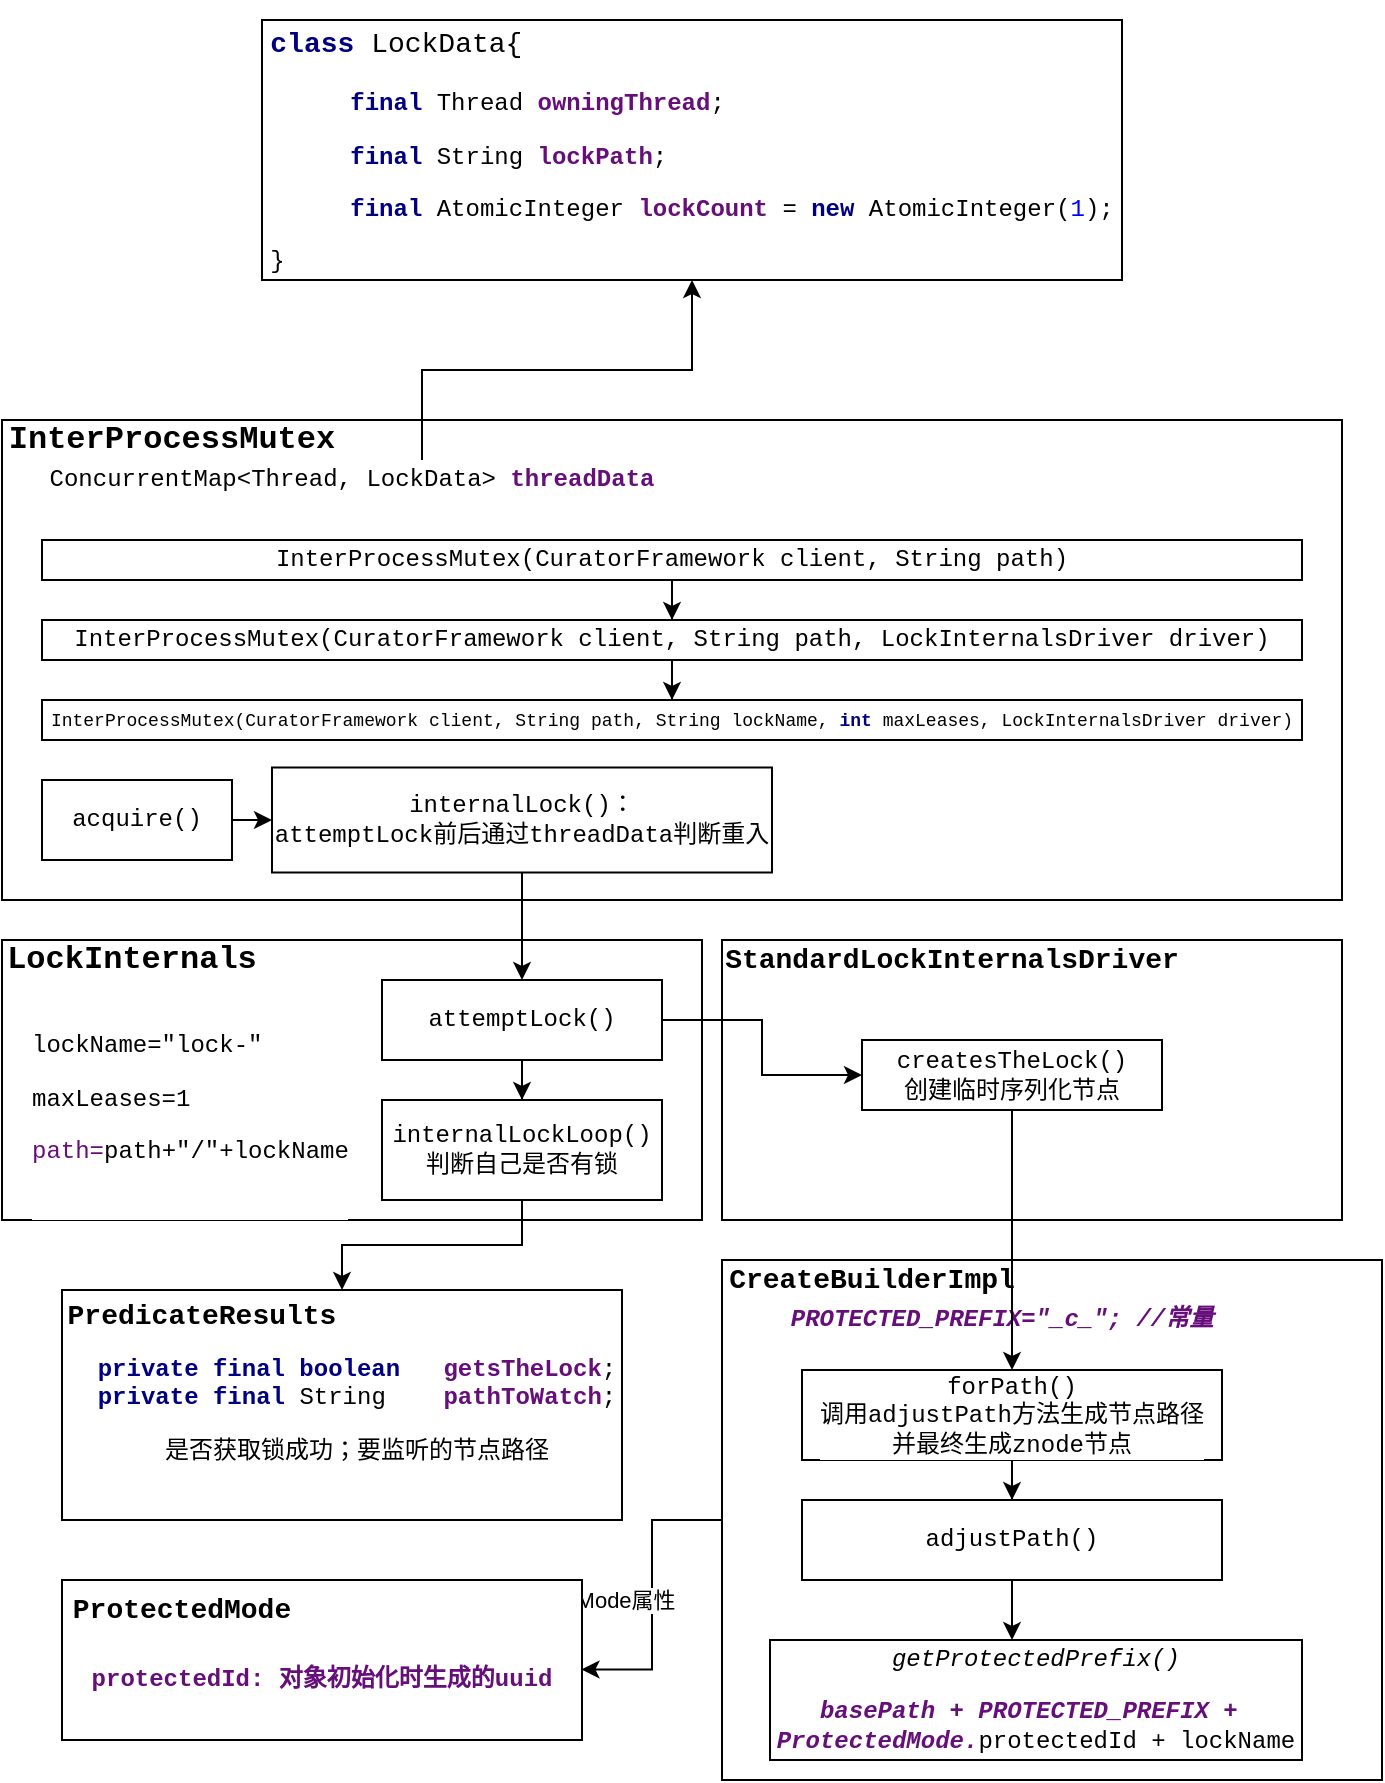 <mxfile version="13.9.9" type="device"><diagram id="GV3HNmTJgGZ05d2gfXAq" name="第 1 页"><mxGraphModel dx="1580" dy="1533" grid="1" gridSize="10" guides="1" tooltips="1" connect="1" arrows="1" fold="1" page="1" pageScale="1" pageWidth="827" pageHeight="1169" math="0" shadow="0"><root><mxCell id="0"/><mxCell id="1" parent="0"/><mxCell id="Nhh3mS7olLLISkX2t1Rp-2" value="&lt;pre style=&quot;background-color: rgb(255 , 255 , 255) ; font-family: &amp;#34;courier new&amp;#34; ; font-size: 12pt&quot;&gt;&lt;br&gt;&lt;/pre&gt;" style="rounded=0;whiteSpace=wrap;html=1;align=left;" vertex="1" parent="1"><mxGeometry x="-50" y="60" width="670" height="240" as="geometry"/></mxCell><mxCell id="Nhh3mS7olLLISkX2t1Rp-3" value="&lt;pre style=&quot;text-align: left ; background-color: rgb(255 , 255 , 255) ; font-family: &amp;#34;courier new&amp;#34; ; font-size: 12pt&quot;&gt;&lt;b&gt;InterProcessMutex&lt;/b&gt;&lt;/pre&gt;" style="text;html=1;strokeColor=none;fillColor=none;align=center;verticalAlign=middle;whiteSpace=wrap;rounded=0;" vertex="1" parent="1"><mxGeometry x="-50" y="60" width="170" height="20" as="geometry"/></mxCell><mxCell id="Nhh3mS7olLLISkX2t1Rp-6" style="edgeStyle=orthogonalEdgeStyle;rounded=0;orthogonalLoop=1;jettySize=auto;html=1;" edge="1" parent="1" source="Nhh3mS7olLLISkX2t1Rp-4" target="Nhh3mS7olLLISkX2t1Rp-5"><mxGeometry relative="1" as="geometry"/></mxCell><mxCell id="Nhh3mS7olLLISkX2t1Rp-4" value="&lt;pre style=&quot;background-color: rgb(255 , 255 , 255) ; font-family: &amp;#34;courier new&amp;#34;&quot;&gt;&lt;font style=&quot;font-size: 12px&quot;&gt;InterProcessMutex(CuratorFramework client, String path)&lt;/font&gt;&lt;/pre&gt;" style="rounded=0;whiteSpace=wrap;html=1;" vertex="1" parent="1"><mxGeometry x="-30" y="120" width="630" height="20" as="geometry"/></mxCell><mxCell id="Nhh3mS7olLLISkX2t1Rp-8" style="edgeStyle=orthogonalEdgeStyle;rounded=0;orthogonalLoop=1;jettySize=auto;html=1;" edge="1" parent="1" source="Nhh3mS7olLLISkX2t1Rp-5" target="Nhh3mS7olLLISkX2t1Rp-7"><mxGeometry relative="1" as="geometry"/></mxCell><mxCell id="Nhh3mS7olLLISkX2t1Rp-5" value="&lt;pre style=&quot;background-color: rgb(255 , 255 , 255) ; font-family: &amp;#34;courier new&amp;#34;&quot;&gt;&lt;font style=&quot;font-size: 12px&quot;&gt;InterProcessMutex(CuratorFramework client, String path, LockInternalsDriver driver)&lt;/font&gt;&lt;/pre&gt;" style="rounded=0;whiteSpace=wrap;html=1;" vertex="1" parent="1"><mxGeometry x="-30" y="160" width="630" height="20" as="geometry"/></mxCell><mxCell id="Nhh3mS7olLLISkX2t1Rp-7" value="&lt;pre style=&quot;background-color: rgb(255 , 255 , 255) ; font-family: &amp;#34;courier new&amp;#34;&quot;&gt;&lt;font style=&quot;font-size: 9px&quot;&gt;InterProcessMutex(CuratorFramework client, String path, String lockName, &lt;span style=&quot;color: rgb(0 , 0 , 128) ; font-weight: bold&quot;&gt;int &lt;/span&gt;maxLeases, LockInternalsDriver driver)&lt;/font&gt;&lt;/pre&gt;" style="rounded=0;whiteSpace=wrap;html=1;" vertex="1" parent="1"><mxGeometry x="-30" y="200" width="630" height="20" as="geometry"/></mxCell><mxCell id="Nhh3mS7olLLISkX2t1Rp-9" value="" style="rounded=0;whiteSpace=wrap;html=1;" vertex="1" parent="1"><mxGeometry x="-50" y="320" width="350" height="140" as="geometry"/></mxCell><mxCell id="Nhh3mS7olLLISkX2t1Rp-10" value="&lt;pre style=&quot;background-color: rgb(255 , 255 , 255) ; font-family: &amp;#34;courier new&amp;#34; ; font-size: 12pt&quot;&gt;&lt;b&gt;LockInternals&lt;/b&gt;&lt;/pre&gt;" style="text;html=1;strokeColor=none;fillColor=none;align=center;verticalAlign=middle;whiteSpace=wrap;rounded=0;" vertex="1" parent="1"><mxGeometry x="-50" y="320" width="130" height="20" as="geometry"/></mxCell><mxCell id="Nhh3mS7olLLISkX2t1Rp-13" value="&lt;font style=&quot;font-size: 12px&quot;&gt;&lt;span style=&quot;background-color: rgb(255 , 255 , 255) ; font-family: &amp;#34;courier new&amp;#34;&quot;&gt;&lt;br&gt;lockName=&quot;lock-&quot;&lt;/span&gt;&lt;br&gt;&lt;/font&gt;&lt;pre style=&quot;background-color: rgb(255 , 255 , 255) ; font-family: &amp;#34;courier new&amp;#34;&quot;&gt;&lt;font&gt;&lt;pre style=&quot;font-size: 12px ; font-family: &amp;#34;courier new&amp;#34;&quot;&gt;maxLeases=1&lt;/pre&gt;&lt;pre style=&quot;font-family: &amp;#34;courier new&amp;#34;&quot;&gt;&lt;p style=&quot;font-family: &amp;#34;courier new&amp;#34;&quot;&gt;&lt;span style=&quot;color: rgb(102 , 14 , 122)&quot;&gt;&lt;font style=&quot;font-size: 12px&quot;&gt;path=&lt;/font&gt;&lt;/span&gt;&lt;font style=&quot;font-size: 12px&quot;&gt;path+&quot;/&quot;+lockName&lt;/font&gt;&lt;/p&gt;&lt;p style=&quot;font-family: &amp;#34;courier new&amp;#34;&quot;&gt;&lt;font style=&quot;font-size: 12px&quot;&gt;&lt;br&gt;&lt;/font&gt;&lt;/p&gt;&lt;/pre&gt;&lt;/font&gt;&lt;/pre&gt;" style="text;html=1;strokeColor=none;fillColor=none;spacing=5;spacingTop=-20;whiteSpace=wrap;overflow=hidden;rounded=0;" vertex="1" parent="1"><mxGeometry x="-40" y="360" width="180" height="110" as="geometry"/></mxCell><mxCell id="Nhh3mS7olLLISkX2t1Rp-20" value="" style="edgeStyle=orthogonalEdgeStyle;rounded=0;orthogonalLoop=1;jettySize=auto;html=1;" edge="1" parent="1" source="Nhh3mS7olLLISkX2t1Rp-15" target="Nhh3mS7olLLISkX2t1Rp-16"><mxGeometry relative="1" as="geometry"/></mxCell><mxCell id="Nhh3mS7olLLISkX2t1Rp-15" value="&lt;pre style=&quot;background-color: rgb(255 , 255 , 255) ; font-family: &amp;#34;courier new&amp;#34;&quot;&gt;&lt;font style=&quot;font-size: 12px&quot;&gt;acquire()&lt;/font&gt;&lt;/pre&gt;" style="rounded=0;whiteSpace=wrap;html=1;" vertex="1" parent="1"><mxGeometry x="-30" y="240" width="95" height="40" as="geometry"/></mxCell><mxCell id="Nhh3mS7olLLISkX2t1Rp-25" style="edgeStyle=orthogonalEdgeStyle;rounded=0;orthogonalLoop=1;jettySize=auto;html=1;" edge="1" parent="1" source="Nhh3mS7olLLISkX2t1Rp-16" target="Nhh3mS7olLLISkX2t1Rp-21"><mxGeometry relative="1" as="geometry"/></mxCell><mxCell id="Nhh3mS7olLLISkX2t1Rp-16" value="&lt;pre style=&quot;background-color: rgb(255 , 255 , 255) ; font-family: &amp;#34;courier new&amp;#34;&quot;&gt;&lt;font style=&quot;font-size: 12px&quot;&gt;internalLock()：&lt;br&gt;&lt;/font&gt;attemptLock前后通过threadData判断重入&lt;/pre&gt;" style="rounded=0;whiteSpace=wrap;html=1;" vertex="1" parent="1"><mxGeometry x="85" y="233.75" width="250" height="52.5" as="geometry"/></mxCell><mxCell id="Nhh3mS7olLLISkX2t1Rp-50" style="edgeStyle=orthogonalEdgeStyle;rounded=0;orthogonalLoop=1;jettySize=auto;html=1;" edge="1" parent="1" source="Nhh3mS7olLLISkX2t1Rp-18" target="Nhh3mS7olLLISkX2t1Rp-19"><mxGeometry relative="1" as="geometry"><Array as="points"><mxPoint x="160" y="35"/><mxPoint x="295" y="35"/></Array></mxGeometry></mxCell><mxCell id="Nhh3mS7olLLISkX2t1Rp-18" value="&lt;pre style=&quot;background-color: rgb(255 , 255 , 255) ; font-family: &amp;#34;courier new&amp;#34;&quot;&gt;&lt;font style=&quot;font-size: 12px&quot;&gt;ConcurrentMap&amp;lt;Thread, LockData&amp;gt; &lt;span style=&quot;color: rgb(102 , 14 , 122) ; font-weight: bold&quot;&gt;threadData&lt;/span&gt;&lt;/font&gt;&lt;/pre&gt;" style="text;html=1;strokeColor=none;fillColor=none;align=center;verticalAlign=middle;whiteSpace=wrap;rounded=0;" vertex="1" parent="1"><mxGeometry x="-30" y="80" width="310" height="20" as="geometry"/></mxCell><mxCell id="Nhh3mS7olLLISkX2t1Rp-19" value="&lt;pre style=&quot;background-color: rgb(255 , 255 , 255) ; font-family: &amp;#34;courier new&amp;#34;&quot;&gt;&lt;div style=&quot;text-align: left&quot;&gt;&lt;font style=&quot;font-size: 14px&quot;&gt;&lt;pre style=&quot;font-family: &amp;#34;courier new&amp;#34;&quot;&gt;&lt;span style=&quot;color: rgb(0 , 0 , 128) ; font-weight: bold&quot;&gt;class &lt;/span&gt;LockData{&lt;/pre&gt;&lt;/font&gt;&lt;/div&gt;&lt;/pre&gt;&lt;blockquote style=&quot;margin: 0 0 0 40px ; border: none ; padding: 0px&quot;&gt;&lt;pre style=&quot;background-color: rgb(255 , 255 , 255) ; font-family: &amp;#34;courier new&amp;#34;&quot;&gt;&lt;div style=&quot;text-align: left&quot;&gt;&lt;font style=&quot;font-size: 12px&quot;&gt;&lt;span style=&quot;color: rgb(0 , 0 , 128) ; font-weight: bold&quot;&gt;final &lt;/span&gt;&lt;span&gt;Thread &lt;/span&gt;&lt;span style=&quot;color: rgb(102 , 14 , 122) ; font-weight: bold&quot;&gt;owningThread&lt;/span&gt;&lt;span&gt;;&lt;/span&gt;&lt;/font&gt;&lt;/div&gt;&lt;/pre&gt;&lt;pre style=&quot;background-color: rgb(255 , 255 , 255) ; font-family: &amp;#34;courier new&amp;#34;&quot;&gt;&lt;font style=&quot;font-size: 12px&quot;&gt;&lt;span style=&quot;color: rgb(0 , 0 , 128) ; font-weight: bold&quot;&gt;&lt;div style=&quot;text-align: left&quot;&gt;&lt;span&gt;final &lt;/span&gt;&lt;span style=&quot;color: rgb(0 , 0 , 0) ; font-weight: normal&quot;&gt;String &lt;/span&gt;&lt;span style=&quot;color: rgb(102 , 14 , 122)&quot;&gt;lockPath&lt;/span&gt;&lt;span style=&quot;color: rgb(0 , 0 , 0) ; font-weight: normal&quot;&gt;;&lt;/span&gt;&lt;/div&gt;&lt;/span&gt;&lt;/font&gt;&lt;/pre&gt;&lt;pre style=&quot;background-color: rgb(255 , 255 , 255) ; font-family: &amp;#34;courier new&amp;#34;&quot;&gt;&lt;font style=&quot;font-size: 12px&quot;&gt;&lt;span style=&quot;color: rgb(0 , 0 , 128) ; font-weight: bold&quot;&gt;&lt;div style=&quot;text-align: left&quot;&gt;&lt;span&gt;final &lt;/span&gt;&lt;span style=&quot;color: rgb(0 , 0 , 0) ; font-weight: normal&quot;&gt;AtomicInteger &lt;/span&gt;&lt;span style=&quot;color: rgb(102 , 14 , 122)&quot;&gt;lockCount &lt;/span&gt;&lt;span style=&quot;color: rgb(0 , 0 , 0) ; font-weight: normal&quot;&gt;= &lt;/span&gt;&lt;span&gt;new &lt;/span&gt;&lt;span style=&quot;color: rgb(0 , 0 , 0) ; font-weight: normal&quot;&gt;AtomicInteger(&lt;/span&gt;&lt;span style=&quot;font-weight: normal ; color: rgb(0 , 0 , 255)&quot;&gt;1&lt;/span&gt;&lt;span style=&quot;color: rgb(0 , 0 , 0) ; font-weight: normal&quot;&gt;);&lt;/span&gt;&lt;/div&gt;&lt;/span&gt;&lt;/font&gt;&lt;/pre&gt;&lt;/blockquote&gt;&lt;pre style=&quot;background-color: rgb(255 , 255 , 255) ; font-family: &amp;#34;courier new&amp;#34;&quot;&gt;&lt;font style=&quot;font-size: 12px&quot;&gt;&lt;span style=&quot;color: rgb(0 , 0 , 128) ; font-weight: bold&quot;&gt;&lt;div style=&quot;text-align: left&quot;&gt;&lt;span style=&quot;color: rgb(0 , 0 , 0) ; font-weight: normal&quot;&gt;}&lt;/span&gt;&lt;/div&gt;&lt;/span&gt;&lt;/font&gt;&lt;/pre&gt;" style="rounded=0;whiteSpace=wrap;html=1;" vertex="1" parent="1"><mxGeometry x="80" y="-140" width="430" height="130" as="geometry"/></mxCell><mxCell id="Nhh3mS7olLLISkX2t1Rp-49" value="" style="edgeStyle=orthogonalEdgeStyle;rounded=0;orthogonalLoop=1;jettySize=auto;html=1;" edge="1" parent="1" source="Nhh3mS7olLLISkX2t1Rp-21" target="Nhh3mS7olLLISkX2t1Rp-43"><mxGeometry relative="1" as="geometry"/></mxCell><mxCell id="Nhh3mS7olLLISkX2t1Rp-21" value="&lt;pre style=&quot;background-color: rgb(255 , 255 , 255) ; font-family: &amp;#34;courier new&amp;#34;&quot;&gt;&lt;font style=&quot;font-size: 12px&quot;&gt;attemptLock()&lt;/font&gt;&lt;/pre&gt;" style="rounded=0;whiteSpace=wrap;html=1;" vertex="1" parent="1"><mxGeometry x="140" y="340" width="140" height="40" as="geometry"/></mxCell><mxCell id="Nhh3mS7olLLISkX2t1Rp-22" value="" style="rounded=0;whiteSpace=wrap;html=1;" vertex="1" parent="1"><mxGeometry x="310" y="320" width="310" height="140" as="geometry"/></mxCell><mxCell id="Nhh3mS7olLLISkX2t1Rp-23" value="&lt;pre style=&quot;background-color: rgb(255 , 255 , 255) ; font-family: &amp;#34;courier new&amp;#34;&quot;&gt;&lt;font style=&quot;font-size: 14px&quot;&gt;&lt;b&gt;StandardLockInternalsDriver&lt;/b&gt;&lt;/font&gt;&lt;/pre&gt;" style="text;html=1;strokeColor=none;fillColor=none;align=center;verticalAlign=middle;whiteSpace=wrap;rounded=0;" vertex="1" parent="1"><mxGeometry x="310" y="320" width="230" height="20" as="geometry"/></mxCell><mxCell id="Nhh3mS7olLLISkX2t1Rp-26" value="&lt;pre style=&quot;background-color: rgb(255 , 255 , 255) ; font-family: &amp;#34;courier new&amp;#34;&quot;&gt;&lt;font style=&quot;font-size: 12px&quot;&gt;createsTheLock()&lt;br/&gt;创建临时序列化节点&lt;/font&gt;&lt;/pre&gt;" style="rounded=0;whiteSpace=wrap;html=1;" vertex="1" parent="1"><mxGeometry x="380" y="370" width="150" height="35" as="geometry"/></mxCell><mxCell id="Nhh3mS7olLLISkX2t1Rp-41" style="edgeStyle=orthogonalEdgeStyle;rounded=0;orthogonalLoop=1;jettySize=auto;html=1;entryX=0.999;entryY=0.559;entryDx=0;entryDy=0;entryPerimeter=0;" edge="1" parent="1" source="Nhh3mS7olLLISkX2t1Rp-27" target="Nhh3mS7olLLISkX2t1Rp-35"><mxGeometry relative="1" as="geometry"/></mxCell><mxCell id="Nhh3mS7olLLISkX2t1Rp-42" value="有一个单例的ProtectedMode属性" style="edgeLabel;html=1;align=center;verticalAlign=middle;resizable=0;points=[];" vertex="1" connectable="0" parent="Nhh3mS7olLLISkX2t1Rp-41"><mxGeometry x="-0.212" relative="1" as="geometry"><mxPoint x="-70" y="17.55" as="offset"/></mxGeometry></mxCell><mxCell id="Nhh3mS7olLLISkX2t1Rp-27" value="" style="rounded=0;whiteSpace=wrap;html=1;" vertex="1" parent="1"><mxGeometry x="310" y="480" width="330" height="260" as="geometry"/></mxCell><mxCell id="Nhh3mS7olLLISkX2t1Rp-28" value="&lt;pre style=&quot;background-color: rgb(255 , 255 , 255) ; font-family: &amp;#34;courier new&amp;#34;&quot;&gt;&lt;font style=&quot;font-size: 14px&quot;&gt;&lt;b&gt;CreateBuilderImpl&lt;/b&gt;&lt;/font&gt;&lt;/pre&gt;" style="text;html=1;strokeColor=none;fillColor=none;align=center;verticalAlign=middle;whiteSpace=wrap;rounded=0;" vertex="1" parent="1"><mxGeometry x="310" y="480" width="150" height="20" as="geometry"/></mxCell><mxCell id="Nhh3mS7olLLISkX2t1Rp-34" value="" style="edgeStyle=orthogonalEdgeStyle;rounded=0;orthogonalLoop=1;jettySize=auto;html=1;" edge="1" parent="1" source="Nhh3mS7olLLISkX2t1Rp-29" target="Nhh3mS7olLLISkX2t1Rp-30"><mxGeometry relative="1" as="geometry"/></mxCell><mxCell id="Nhh3mS7olLLISkX2t1Rp-29" value="&lt;pre style=&quot;background-color: rgb(255 , 255 , 255) ; font-family: &amp;#34;courier new&amp;#34;&quot;&gt;&lt;font style=&quot;font-size: 12px&quot;&gt;forPath()&lt;br&gt;调用adjustPath方法生成节点路径&lt;br&gt;并最终生成znode节点&lt;/font&gt;&lt;/pre&gt;" style="rounded=0;whiteSpace=wrap;html=1;" vertex="1" parent="1"><mxGeometry x="350" y="535" width="210" height="45" as="geometry"/></mxCell><mxCell id="Nhh3mS7olLLISkX2t1Rp-40" value="" style="edgeStyle=orthogonalEdgeStyle;rounded=0;orthogonalLoop=1;jettySize=auto;html=1;" edge="1" parent="1" source="Nhh3mS7olLLISkX2t1Rp-30" target="Nhh3mS7olLLISkX2t1Rp-39"><mxGeometry relative="1" as="geometry"><Array as="points"><mxPoint x="455" y="670"/><mxPoint x="455" y="670"/></Array></mxGeometry></mxCell><mxCell id="Nhh3mS7olLLISkX2t1Rp-30" value="&lt;pre style=&quot;background-color: rgb(255 , 255 , 255) ; font-family: &amp;#34;courier new&amp;#34;&quot;&gt;&lt;font style=&quot;font-size: 12px&quot;&gt;adjustPath()&lt;/font&gt;&lt;/pre&gt;" style="rounded=0;whiteSpace=wrap;html=1;" vertex="1" parent="1"><mxGeometry x="350" y="600" width="210" height="40" as="geometry"/></mxCell><mxCell id="Nhh3mS7olLLISkX2t1Rp-32" style="edgeStyle=orthogonalEdgeStyle;rounded=0;orthogonalLoop=1;jettySize=auto;html=1;" edge="1" parent="1" source="Nhh3mS7olLLISkX2t1Rp-21" target="Nhh3mS7olLLISkX2t1Rp-26"><mxGeometry relative="1" as="geometry"/></mxCell><mxCell id="Nhh3mS7olLLISkX2t1Rp-35" value="" style="rounded=0;whiteSpace=wrap;html=1;" vertex="1" parent="1"><mxGeometry x="-20" y="640" width="260" height="80" as="geometry"/></mxCell><mxCell id="Nhh3mS7olLLISkX2t1Rp-36" value="&lt;pre style=&quot;background-color: rgb(255 , 255 , 255) ; font-family: &amp;#34;courier new&amp;#34;&quot;&gt;&lt;font style=&quot;font-size: 14px&quot;&gt;&lt;b&gt;ProtectedMode&lt;/b&gt;&lt;/font&gt;&lt;/pre&gt;" style="text;html=1;strokeColor=none;fillColor=none;align=center;verticalAlign=middle;whiteSpace=wrap;rounded=0;" vertex="1" parent="1"><mxGeometry x="-20" y="645" width="120" height="20" as="geometry"/></mxCell><mxCell id="Nhh3mS7olLLISkX2t1Rp-37" value="&lt;pre style=&quot;background-color: rgb(255 , 255 , 255) ; font-family: &amp;#34;courier new&amp;#34;&quot;&gt;&lt;span style=&quot;color: rgb(102 , 14 , 122) ; font-weight: bold&quot;&gt;&lt;font style=&quot;font-size: 12px&quot;&gt;protectedId: 对象初始化时生成的uuid&lt;/font&gt;&lt;/span&gt;&lt;/pre&gt;" style="text;html=1;strokeColor=none;fillColor=none;align=center;verticalAlign=middle;whiteSpace=wrap;rounded=0;" vertex="1" parent="1"><mxGeometry x="-5" y="670" width="230" height="40" as="geometry"/></mxCell><mxCell id="Nhh3mS7olLLISkX2t1Rp-38" value="&lt;pre style=&quot;background-color: rgb(255 , 255 , 255) ; font-family: &amp;#34;courier new&amp;#34;&quot;&gt;&lt;span style=&quot;color: rgb(102 , 14 , 122) ; font-weight: bold ; font-style: italic&quot;&gt;&lt;font style=&quot;font-size: 12px&quot;&gt;PROTECTED_PREFIX=&quot;_c_&quot;; //常量&lt;/font&gt;&lt;/span&gt;&lt;/pre&gt;" style="text;html=1;strokeColor=none;fillColor=none;align=center;verticalAlign=middle;whiteSpace=wrap;rounded=0;" vertex="1" parent="1"><mxGeometry x="340" y="500" width="220" height="20" as="geometry"/></mxCell><mxCell id="Nhh3mS7olLLISkX2t1Rp-39" value="&lt;pre style=&quot;background-color: rgb(255 , 255 , 255) ; font-family: &amp;#34;courier new&amp;#34;&quot;&gt;&lt;span style=&quot;font-style: italic&quot;&gt;&lt;font style=&quot;font-size: 12px&quot;&gt;getProtectedPrefix()&lt;br&gt;&lt;/font&gt;&lt;/span&gt;&lt;pre style=&quot;font-family: &amp;#34;courier new&amp;#34;&quot;&gt;&lt;span style=&quot;color: rgb(102 , 14 , 122) ; font-weight: bold ; font-style: italic&quot;&gt;basePath + PROTECTED_PREFIX + &lt;br/&gt;ProtectedMode.&lt;/span&gt;protectedId + lockName&lt;/pre&gt;&lt;/pre&gt;" style="rounded=0;whiteSpace=wrap;html=1;" vertex="1" parent="1"><mxGeometry x="334" y="670" width="266" height="60" as="geometry"/></mxCell><mxCell id="Nhh3mS7olLLISkX2t1Rp-33" style="edgeStyle=orthogonalEdgeStyle;rounded=0;orthogonalLoop=1;jettySize=auto;html=1;" edge="1" parent="1" source="Nhh3mS7olLLISkX2t1Rp-26" target="Nhh3mS7olLLISkX2t1Rp-29"><mxGeometry relative="1" as="geometry"/></mxCell><mxCell id="Nhh3mS7olLLISkX2t1Rp-48" style="edgeStyle=orthogonalEdgeStyle;rounded=0;orthogonalLoop=1;jettySize=auto;html=1;" edge="1" parent="1" source="Nhh3mS7olLLISkX2t1Rp-43" target="Nhh3mS7olLLISkX2t1Rp-44"><mxGeometry relative="1" as="geometry"/></mxCell><mxCell id="Nhh3mS7olLLISkX2t1Rp-43" value="&lt;pre style=&quot;background-color: rgb(255 , 255 , 255) ; font-family: &amp;#34;courier new&amp;#34;&quot;&gt;&lt;font style=&quot;font-size: 12px&quot;&gt;internalLockLoop()&lt;br/&gt;判断自己是否有锁&lt;/font&gt;&lt;/pre&gt;" style="rounded=0;whiteSpace=wrap;html=1;" vertex="1" parent="1"><mxGeometry x="140" y="400" width="140" height="50" as="geometry"/></mxCell><mxCell id="Nhh3mS7olLLISkX2t1Rp-44" value="" style="rounded=0;whiteSpace=wrap;html=1;" vertex="1" parent="1"><mxGeometry x="-20" y="495" width="280" height="115" as="geometry"/></mxCell><mxCell id="Nhh3mS7olLLISkX2t1Rp-45" value="&lt;pre style=&quot;background-color: rgb(255 , 255 , 255) ; font-family: &amp;#34;courier new&amp;#34;&quot;&gt;&lt;font style=&quot;font-size: 14px&quot;&gt;&lt;b&gt;PredicateResults&lt;/b&gt;&lt;/font&gt;&lt;/pre&gt;" style="text;html=1;strokeColor=none;fillColor=none;align=center;verticalAlign=middle;whiteSpace=wrap;rounded=0;" vertex="1" parent="1"><mxGeometry x="-20" y="495" width="140" height="25" as="geometry"/></mxCell><mxCell id="Nhh3mS7olLLISkX2t1Rp-46" value="&lt;pre style=&quot;background-color: rgb(255 , 255 , 255) ; font-family: &amp;#34;courier new&amp;#34;&quot;&gt;&lt;font style=&quot;font-size: 12px&quot;&gt;&lt;span style=&quot;color: rgb(0 , 0 , 128) ; font-weight: bold&quot;&gt;private final boolean   &lt;/span&gt;&lt;span style=&quot;color: rgb(102 , 14 , 122) ; font-weight: bold&quot;&gt;getsTheLock&lt;/span&gt;;&lt;br&gt;&lt;span style=&quot;color: rgb(0 , 0 , 128) ; font-weight: bold&quot;&gt;private final &lt;/span&gt;String    &lt;span style=&quot;color: rgb(102 , 14 , 122) ; font-weight: bold&quot;&gt;pathToWatch&lt;/span&gt;;&lt;/font&gt;&lt;/pre&gt;&lt;pre style=&quot;background-color: rgb(255 , 255 , 255) ; font-family: &amp;#34;courier new&amp;#34;&quot;&gt;&lt;font style=&quot;font-size: 12px&quot;&gt;是否获取锁成功；要监听的节点路径&lt;/font&gt;&lt;/pre&gt;" style="text;html=1;strokeColor=none;fillColor=none;align=center;verticalAlign=middle;whiteSpace=wrap;rounded=0;" vertex="1" parent="1"><mxGeometry x="-5" y="520" width="265" height="70" as="geometry"/></mxCell></root></mxGraphModel></diagram></mxfile>